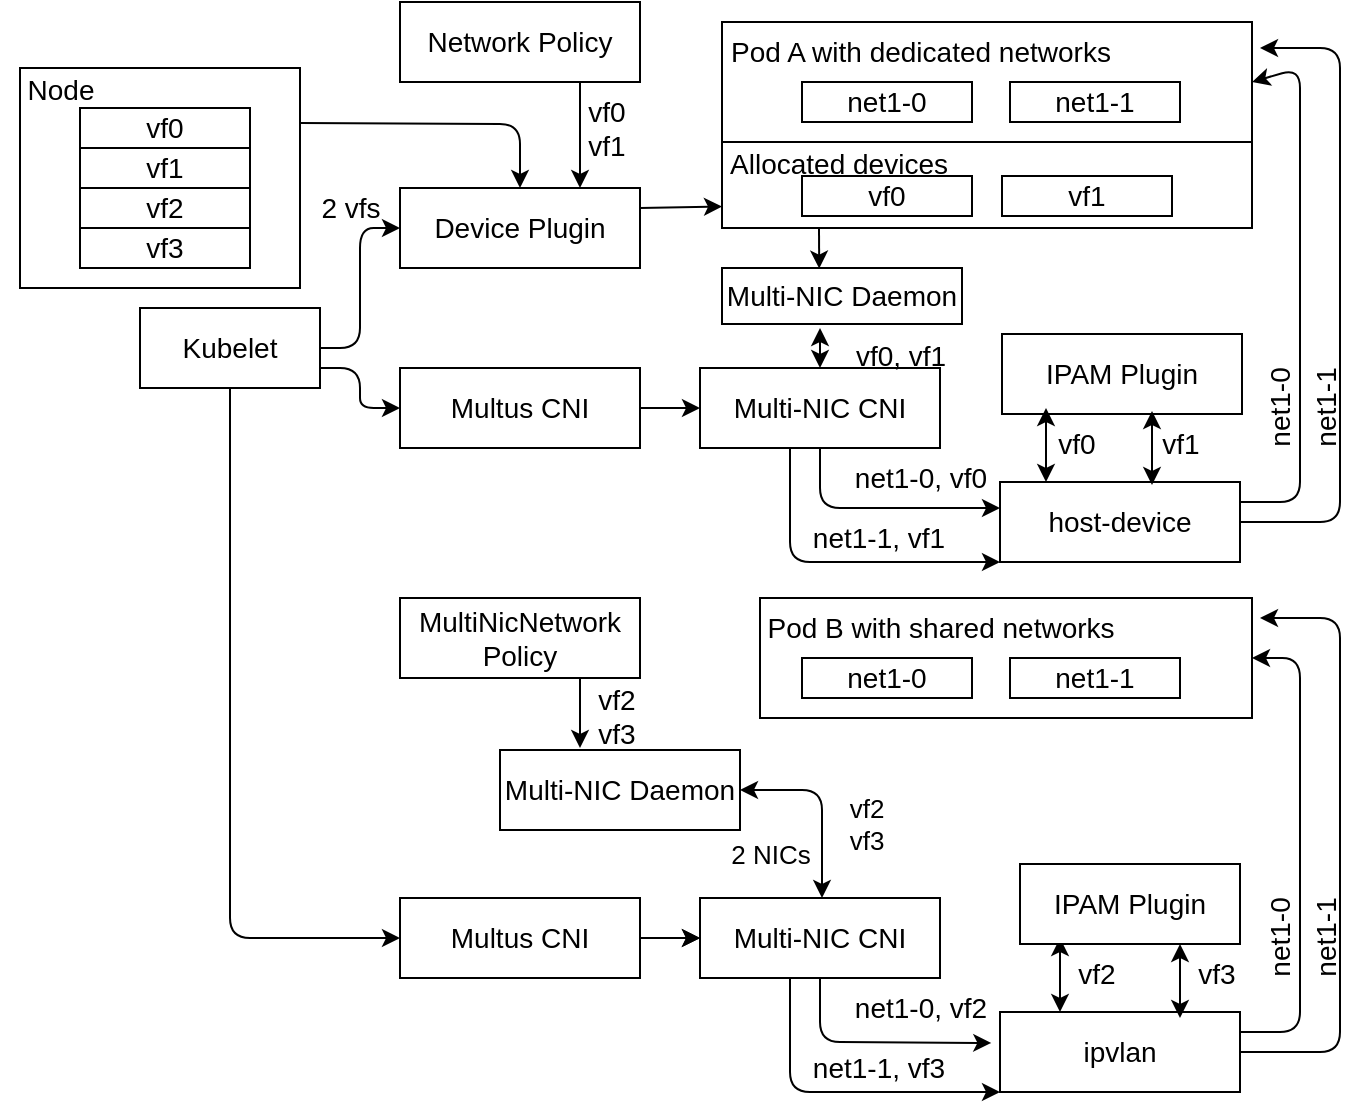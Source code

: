 <mxfile>
    <diagram id="R_PuKiIMnyWnv1Evqzq0" name="Page-1">
        <mxGraphModel dx="798" dy="878" grid="1" gridSize="10" guides="1" tooltips="1" connect="1" arrows="1" fold="1" page="1" pageScale="1" pageWidth="850" pageHeight="1100" math="0" shadow="0">
            <root>
                <mxCell id="0"/>
                <mxCell id="1" parent="0"/>
                <mxCell id="35" style="edgeStyle=none;html=1;entryX=0.5;entryY=0;entryDx=0;entryDy=0;fontSize=14;startArrow=classic;startFill=1;" parent="1" edge="1" target="3">
                    <mxGeometry relative="1" as="geometry">
                        <mxPoint x="480" y="290" as="sourcePoint"/>
                        <mxPoint x="481.0" y="310" as="targetPoint"/>
                    </mxGeometry>
                </mxCell>
                <mxCell id="74" style="edgeStyle=none;html=1;exitX=0.183;exitY=0.974;exitDx=0;exitDy=0;entryX=0.405;entryY=0.011;entryDx=0;entryDy=0;entryPerimeter=0;exitPerimeter=0;" parent="1" edge="1" target="71" source="25">
                    <mxGeometry relative="1" as="geometry">
                        <mxPoint x="482.25" y="240" as="sourcePoint"/>
                        <mxPoint x="479.788" y="253" as="targetPoint"/>
                    </mxGeometry>
                </mxCell>
                <mxCell id="25" value="" style="rounded=0;whiteSpace=wrap;html=1;fontSize=14;" parent="1" vertex="1">
                    <mxGeometry x="431" y="197" width="265" height="43" as="geometry"/>
                </mxCell>
                <mxCell id="75" style="edgeStyle=none;html=1;exitX=1;exitY=0.25;exitDx=0;exitDy=0;entryX=0;entryY=0.75;entryDx=0;entryDy=0;" parent="1" source="2" target="25" edge="1">
                    <mxGeometry relative="1" as="geometry"/>
                </mxCell>
                <mxCell id="2" value="Device Plugin" style="rounded=0;whiteSpace=wrap;html=1;fontSize=14;" parent="1" vertex="1">
                    <mxGeometry x="270" y="220" width="120" height="40" as="geometry"/>
                </mxCell>
                <mxCell id="3" value="Multi-NIC CNI" style="rounded=0;whiteSpace=wrap;html=1;fontSize=14;" parent="1" vertex="1">
                    <mxGeometry x="420" y="310" width="120" height="40" as="geometry"/>
                </mxCell>
                <mxCell id="4" value="IPAM Plugin" style="rounded=0;whiteSpace=wrap;html=1;fontSize=14;" parent="1" vertex="1">
                    <mxGeometry x="571" y="293" width="120" height="40" as="geometry"/>
                </mxCell>
                <mxCell id="15" style="edgeStyle=none;html=1;exitX=1;exitY=0.5;exitDx=0;exitDy=0;entryX=0;entryY=0.5;entryDx=0;entryDy=0;fontSize=14;" parent="1" source="9" target="3" edge="1">
                    <mxGeometry relative="1" as="geometry"/>
                </mxCell>
                <mxCell id="9" value="Multus CNI" style="rounded=0;whiteSpace=wrap;html=1;fontSize=14;" parent="1" vertex="1">
                    <mxGeometry x="270" y="310" width="120" height="40" as="geometry"/>
                </mxCell>
                <mxCell id="12" style="edgeStyle=none;html=1;exitX=1;exitY=0.5;exitDx=0;exitDy=0;entryX=0;entryY=0.5;entryDx=0;entryDy=0;fontSize=14;" parent="1" source="11" target="2" edge="1">
                    <mxGeometry relative="1" as="geometry">
                        <Array as="points">
                            <mxPoint x="250" y="300"/>
                            <mxPoint x="250" y="240"/>
                        </Array>
                    </mxGeometry>
                </mxCell>
                <mxCell id="107" style="edgeStyle=none;html=1;exitX=0.5;exitY=1;exitDx=0;exitDy=0;entryX=0;entryY=0.5;entryDx=0;entryDy=0;" edge="1" parent="1" source="11" target="87">
                    <mxGeometry relative="1" as="geometry">
                        <Array as="points">
                            <mxPoint x="185" y="595"/>
                        </Array>
                    </mxGeometry>
                </mxCell>
                <mxCell id="11" value="Kubelet" style="rounded=0;whiteSpace=wrap;html=1;fontSize=14;" parent="1" vertex="1">
                    <mxGeometry x="140" y="280" width="90" height="40" as="geometry"/>
                </mxCell>
                <mxCell id="13" style="edgeStyle=none;html=1;exitX=1;exitY=0.75;exitDx=0;exitDy=0;entryX=0;entryY=0.5;entryDx=0;entryDy=0;fontSize=14;" parent="1" source="11" target="9" edge="1">
                    <mxGeometry relative="1" as="geometry">
                        <mxPoint x="240" y="310" as="sourcePoint"/>
                        <mxPoint x="300.0" y="250" as="targetPoint"/>
                        <Array as="points">
                            <mxPoint x="250" y="310"/>
                            <mxPoint x="250" y="330"/>
                            <mxPoint x="270" y="330"/>
                        </Array>
                    </mxGeometry>
                </mxCell>
                <mxCell id="17" value="" style="rounded=0;whiteSpace=wrap;html=1;fontSize=14;" parent="1" vertex="1">
                    <mxGeometry x="431" y="137" width="265" height="60" as="geometry"/>
                </mxCell>
                <mxCell id="19" value="Pod A with dedicated networks" style="text;html=1;align=center;verticalAlign=middle;resizable=0;points=[];autosize=1;strokeColor=none;fillColor=none;fontSize=14;" parent="1" vertex="1">
                    <mxGeometry x="425" y="137" width="210" height="30" as="geometry"/>
                </mxCell>
                <mxCell id="20" value="vf0" style="rounded=0;whiteSpace=wrap;html=1;fontSize=14;" parent="1" vertex="1">
                    <mxGeometry x="471" y="214" width="85" height="20" as="geometry"/>
                </mxCell>
                <mxCell id="21" value="vf1" style="rounded=0;whiteSpace=wrap;html=1;fontSize=14;" parent="1" vertex="1">
                    <mxGeometry x="571" y="214" width="85" height="20" as="geometry"/>
                </mxCell>
                <mxCell id="24" value="Allocated devices" style="text;html=1;align=center;verticalAlign=middle;resizable=0;points=[];autosize=1;strokeColor=none;fillColor=none;fontSize=14;" parent="1" vertex="1">
                    <mxGeometry x="424" y="193" width="130" height="30" as="geometry"/>
                </mxCell>
                <mxCell id="60" style="edgeStyle=none;html=1;exitX=1;exitY=0.25;exitDx=0;exitDy=0;entryX=0.5;entryY=0;entryDx=0;entryDy=0;" parent="1" source="26" target="2" edge="1">
                    <mxGeometry relative="1" as="geometry">
                        <Array as="points">
                            <mxPoint x="330" y="188"/>
                        </Array>
                    </mxGeometry>
                </mxCell>
                <mxCell id="26" value="" style="rounded=0;whiteSpace=wrap;html=1;fontSize=14;" parent="1" vertex="1">
                    <mxGeometry x="80" y="160" width="140" height="110" as="geometry"/>
                </mxCell>
                <mxCell id="27" value="Node" style="text;html=1;align=center;verticalAlign=middle;resizable=0;points=[];autosize=1;strokeColor=none;fillColor=none;fontSize=14;" parent="1" vertex="1">
                    <mxGeometry x="70" y="156" width="60" height="30" as="geometry"/>
                </mxCell>
                <mxCell id="28" value="vf0" style="rounded=0;whiteSpace=wrap;html=1;fontSize=14;" parent="1" vertex="1">
                    <mxGeometry x="110" y="180" width="85" height="20" as="geometry"/>
                </mxCell>
                <mxCell id="29" value="vf1" style="rounded=0;whiteSpace=wrap;html=1;fontSize=14;" parent="1" vertex="1">
                    <mxGeometry x="110" y="200" width="85" height="20" as="geometry"/>
                </mxCell>
                <mxCell id="30" value="vf2" style="rounded=0;whiteSpace=wrap;html=1;fontSize=14;" parent="1" vertex="1">
                    <mxGeometry x="110" y="220" width="85" height="20" as="geometry"/>
                </mxCell>
                <mxCell id="31" value="vf3" style="rounded=0;whiteSpace=wrap;html=1;fontSize=14;" parent="1" vertex="1">
                    <mxGeometry x="110" y="240" width="85" height="20" as="geometry"/>
                </mxCell>
                <mxCell id="34" value="2 vfs" style="text;html=1;align=center;verticalAlign=middle;resizable=0;points=[];autosize=1;strokeColor=none;fillColor=none;fontSize=14;" parent="1" vertex="1">
                    <mxGeometry x="220" y="215" width="50" height="30" as="geometry"/>
                </mxCell>
                <mxCell id="41" value="net1-0" style="rounded=0;whiteSpace=wrap;html=1;fontSize=14;" parent="1" vertex="1">
                    <mxGeometry x="471" y="167" width="85" height="20" as="geometry"/>
                </mxCell>
                <mxCell id="42" value="net1-1" style="rounded=0;whiteSpace=wrap;html=1;fontSize=14;" parent="1" vertex="1">
                    <mxGeometry x="575" y="167" width="85" height="20" as="geometry"/>
                </mxCell>
                <mxCell id="43" value="net1-0" style="text;html=1;align=center;verticalAlign=middle;resizable=0;points=[];autosize=1;strokeColor=none;fillColor=none;fontSize=14;rotation=270;" parent="1" vertex="1">
                    <mxGeometry x="680" y="315" width="60" height="30" as="geometry"/>
                </mxCell>
                <mxCell id="48" value="vf0, vf1" style="text;html=1;align=center;verticalAlign=middle;resizable=0;points=[];autosize=1;strokeColor=none;fillColor=none;fontSize=14;" parent="1" vertex="1">
                    <mxGeometry x="485" y="289" width="70" height="30" as="geometry"/>
                </mxCell>
                <mxCell id="53" style="edgeStyle=none;html=1;exitX=1;exitY=0.25;exitDx=0;exitDy=0;entryX=1;entryY=0.5;entryDx=0;entryDy=0;" parent="1" source="49" target="17" edge="1">
                    <mxGeometry relative="1" as="geometry">
                        <Array as="points">
                            <mxPoint x="720" y="377"/>
                            <mxPoint x="720" y="160"/>
                        </Array>
                    </mxGeometry>
                </mxCell>
                <mxCell id="49" value="host-device" style="rounded=0;whiteSpace=wrap;html=1;fontSize=14;" parent="1" vertex="1">
                    <mxGeometry x="570" y="367" width="120" height="40" as="geometry"/>
                </mxCell>
                <mxCell id="54" style="edgeStyle=none;html=1;exitX=1;exitY=0.5;exitDx=0;exitDy=0;" parent="1" source="49" edge="1">
                    <mxGeometry relative="1" as="geometry">
                        <mxPoint x="700" y="387" as="sourcePoint"/>
                        <mxPoint x="700" y="150" as="targetPoint"/>
                        <Array as="points">
                            <mxPoint x="740" y="387"/>
                            <mxPoint x="740" y="150"/>
                        </Array>
                    </mxGeometry>
                </mxCell>
                <mxCell id="55" value="net1-1" style="text;html=1;align=center;verticalAlign=middle;resizable=0;points=[];autosize=1;strokeColor=none;fillColor=none;fontSize=14;rotation=270;" parent="1" vertex="1">
                    <mxGeometry x="703" y="315" width="60" height="30" as="geometry"/>
                </mxCell>
                <mxCell id="61" style="edgeStyle=none;html=1;" parent="1" edge="1">
                    <mxGeometry relative="1" as="geometry">
                        <Array as="points">
                            <mxPoint x="480" y="380"/>
                        </Array>
                        <mxPoint x="570" y="380" as="targetPoint"/>
                        <mxPoint x="480" y="350" as="sourcePoint"/>
                    </mxGeometry>
                </mxCell>
                <mxCell id="63" style="edgeStyle=none;html=1;exitX=0.375;exitY=0.996;exitDx=0;exitDy=0;entryX=0;entryY=1;entryDx=0;entryDy=0;exitPerimeter=0;" parent="1" edge="1">
                    <mxGeometry relative="1" as="geometry">
                        <mxPoint x="465" y="349.84" as="sourcePoint"/>
                        <mxPoint x="570" y="407" as="targetPoint"/>
                        <Array as="points">
                            <mxPoint x="465" y="407"/>
                        </Array>
                    </mxGeometry>
                </mxCell>
                <mxCell id="64" value="net1-0, vf0" style="text;html=1;align=center;verticalAlign=middle;resizable=0;points=[];autosize=1;strokeColor=none;fillColor=none;fontSize=14;" parent="1" vertex="1">
                    <mxGeometry x="485" y="350" width="90" height="30" as="geometry"/>
                </mxCell>
                <mxCell id="65" value="net1-1, vf1" style="text;html=1;align=center;verticalAlign=middle;resizable=0;points=[];autosize=1;strokeColor=none;fillColor=none;fontSize=14;" parent="1" vertex="1">
                    <mxGeometry x="464" y="380" width="90" height="30" as="geometry"/>
                </mxCell>
                <mxCell id="67" style="edgeStyle=none;html=1;startArrow=classic;startFill=1;fontSize=14;entryX=0.25;entryY=0;entryDx=0;entryDy=0;" parent="1" edge="1">
                    <mxGeometry relative="1" as="geometry">
                        <mxPoint x="593" y="330" as="sourcePoint"/>
                        <mxPoint x="593" y="367" as="targetPoint"/>
                    </mxGeometry>
                </mxCell>
                <mxCell id="68" value="vf0" style="text;html=1;align=center;verticalAlign=middle;resizable=0;points=[];autosize=1;strokeColor=none;fillColor=none;fontSize=14;" parent="1" vertex="1">
                    <mxGeometry x="587.5" y="333" width="40" height="30" as="geometry"/>
                </mxCell>
                <mxCell id="69" value="vf1" style="text;html=1;align=center;verticalAlign=middle;resizable=0;points=[];autosize=1;strokeColor=none;fillColor=none;fontSize=14;" parent="1" vertex="1">
                    <mxGeometry x="640" y="333" width="40" height="30" as="geometry"/>
                </mxCell>
                <mxCell id="70" style="edgeStyle=none;html=1;startArrow=classic;startFill=1;fontSize=14;entryX=0.25;entryY=0;entryDx=0;entryDy=0;" parent="1" edge="1">
                    <mxGeometry relative="1" as="geometry">
                        <mxPoint x="646" y="331.5" as="sourcePoint"/>
                        <mxPoint x="646" y="368.5" as="targetPoint"/>
                    </mxGeometry>
                </mxCell>
                <mxCell id="71" value="Multi-NIC Daemon" style="rounded=0;whiteSpace=wrap;html=1;fontSize=14;" parent="1" vertex="1">
                    <mxGeometry x="431" y="260" width="120" height="28" as="geometry"/>
                </mxCell>
                <mxCell id="78" style="edgeStyle=none;html=1;exitX=0.75;exitY=1;exitDx=0;exitDy=0;entryX=0.75;entryY=0;entryDx=0;entryDy=0;" edge="1" parent="1" source="76" target="2">
                    <mxGeometry relative="1" as="geometry"/>
                </mxCell>
                <mxCell id="76" value="Network Policy" style="rounded=0;whiteSpace=wrap;html=1;fontSize=14;" vertex="1" parent="1">
                    <mxGeometry x="270" y="127" width="120" height="40" as="geometry"/>
                </mxCell>
                <mxCell id="79" value="vf0&lt;br&gt;vf1" style="text;html=1;align=center;verticalAlign=middle;resizable=0;points=[];autosize=1;strokeColor=none;fillColor=none;fontSize=14;" vertex="1" parent="1">
                    <mxGeometry x="353" y="165" width="40" height="50" as="geometry"/>
                </mxCell>
                <mxCell id="80" style="edgeStyle=none;html=1;entryX=0.642;entryY=0;entryDx=0;entryDy=0;entryPerimeter=0;fontSize=14;exitX=1;exitY=0.5;exitDx=0;exitDy=0;startArrow=classic;startFill=1;" edge="1" parent="1" source="103">
                    <mxGeometry relative="1" as="geometry">
                        <mxPoint x="481" y="535" as="sourcePoint"/>
                        <mxPoint x="481" y="575" as="targetPoint"/>
                        <Array as="points">
                            <mxPoint x="481" y="521"/>
                        </Array>
                    </mxGeometry>
                </mxCell>
                <mxCell id="81" style="edgeStyle=none;html=1;startArrow=classic;startFill=1;fontSize=14;entryX=0.25;entryY=0;entryDx=0;entryDy=0;" edge="1" parent="1" target="97">
                    <mxGeometry relative="1" as="geometry">
                        <mxPoint x="600" y="595" as="sourcePoint"/>
                        <mxPoint x="575" y="587" as="targetPoint"/>
                    </mxGeometry>
                </mxCell>
                <mxCell id="82" style="edgeStyle=none;html=1;exitX=0.5;exitY=1;exitDx=0;exitDy=0;entryX=0.896;entryY=1.083;entryDx=0;entryDy=0;entryPerimeter=0;" edge="1" parent="1" source="83" target="101">
                    <mxGeometry relative="1" as="geometry">
                        <Array as="points">
                            <mxPoint x="480" y="647"/>
                        </Array>
                        <mxPoint x="570" y="652" as="targetPoint"/>
                    </mxGeometry>
                </mxCell>
                <mxCell id="83" value="Multi-NIC CNI" style="rounded=0;whiteSpace=wrap;html=1;fontSize=14;" vertex="1" parent="1">
                    <mxGeometry x="420" y="575" width="120" height="40" as="geometry"/>
                </mxCell>
                <mxCell id="84" value="IPAM Plugin" style="rounded=0;whiteSpace=wrap;html=1;fontSize=14;" vertex="1" parent="1">
                    <mxGeometry x="580" y="558" width="110" height="40" as="geometry"/>
                </mxCell>
                <mxCell id="85" style="edgeStyle=none;html=1;exitX=1;exitY=0.5;exitDx=0;exitDy=0;entryX=0;entryY=0.5;entryDx=0;entryDy=0;fontSize=14;" edge="1" parent="1" source="87" target="83">
                    <mxGeometry relative="1" as="geometry"/>
                </mxCell>
                <mxCell id="86" value="" style="edgeStyle=none;html=1;" edge="1" parent="1" source="87" target="83">
                    <mxGeometry relative="1" as="geometry"/>
                </mxCell>
                <mxCell id="87" value="Multus CNI" style="rounded=0;whiteSpace=wrap;html=1;fontSize=14;" vertex="1" parent="1">
                    <mxGeometry x="270" y="575" width="120" height="40" as="geometry"/>
                </mxCell>
                <mxCell id="88" value="" style="rounded=0;whiteSpace=wrap;html=1;fontSize=14;" vertex="1" parent="1">
                    <mxGeometry x="450" y="425" width="246" height="60" as="geometry"/>
                </mxCell>
                <mxCell id="89" value="Pod B with shared networks" style="text;html=1;align=center;verticalAlign=middle;resizable=0;points=[];autosize=1;strokeColor=none;fillColor=none;fontSize=14;" vertex="1" parent="1">
                    <mxGeometry x="440" y="425" width="200" height="30" as="geometry"/>
                </mxCell>
                <mxCell id="91" value="vf2" style="text;html=1;align=center;verticalAlign=middle;resizable=0;points=[];autosize=1;strokeColor=none;fillColor=none;fontSize=14;" vertex="1" parent="1">
                    <mxGeometry x="597.5" y="598" width="40" height="30" as="geometry"/>
                </mxCell>
                <mxCell id="92" value="vf3" style="text;html=1;align=center;verticalAlign=middle;resizable=0;points=[];autosize=1;strokeColor=none;fillColor=none;fontSize=14;" vertex="1" parent="1">
                    <mxGeometry x="658" y="598" width="40" height="30" as="geometry"/>
                </mxCell>
                <mxCell id="93" value="net1-0" style="rounded=0;whiteSpace=wrap;html=1;fontSize=14;" vertex="1" parent="1">
                    <mxGeometry x="471" y="455" width="85" height="20" as="geometry"/>
                </mxCell>
                <mxCell id="94" value="net1-1" style="rounded=0;whiteSpace=wrap;html=1;fontSize=14;" vertex="1" parent="1">
                    <mxGeometry x="575" y="455" width="85" height="20" as="geometry"/>
                </mxCell>
                <mxCell id="95" value="net1-0" style="text;html=1;align=center;verticalAlign=middle;resizable=0;points=[];autosize=1;strokeColor=none;fillColor=none;fontSize=14;rotation=270;" vertex="1" parent="1">
                    <mxGeometry x="680" y="580" width="60" height="30" as="geometry"/>
                </mxCell>
                <mxCell id="96" style="edgeStyle=none;html=1;exitX=1;exitY=0.25;exitDx=0;exitDy=0;entryX=1;entryY=0.5;entryDx=0;entryDy=0;" edge="1" parent="1" source="97" target="88">
                    <mxGeometry relative="1" as="geometry">
                        <Array as="points">
                            <mxPoint x="720" y="642"/>
                            <mxPoint x="720" y="455"/>
                        </Array>
                    </mxGeometry>
                </mxCell>
                <mxCell id="97" value="ipvlan" style="rounded=0;whiteSpace=wrap;html=1;fontSize=14;" vertex="1" parent="1">
                    <mxGeometry x="570" y="632" width="120" height="40" as="geometry"/>
                </mxCell>
                <mxCell id="98" style="edgeStyle=none;html=1;exitX=1;exitY=0.5;exitDx=0;exitDy=0;" edge="1" parent="1" source="97">
                    <mxGeometry relative="1" as="geometry">
                        <mxPoint x="700" y="652" as="sourcePoint"/>
                        <mxPoint x="700" y="435" as="targetPoint"/>
                        <Array as="points">
                            <mxPoint x="740" y="652"/>
                            <mxPoint x="740" y="435"/>
                        </Array>
                    </mxGeometry>
                </mxCell>
                <mxCell id="99" value="net1-1" style="text;html=1;align=center;verticalAlign=middle;resizable=0;points=[];autosize=1;strokeColor=none;fillColor=none;fontSize=14;rotation=270;" vertex="1" parent="1">
                    <mxGeometry x="703" y="580" width="60" height="30" as="geometry"/>
                </mxCell>
                <mxCell id="100" style="edgeStyle=none;html=1;exitX=0.375;exitY=0.996;exitDx=0;exitDy=0;entryX=0;entryY=1;entryDx=0;entryDy=0;exitPerimeter=0;" edge="1" parent="1" source="83" target="97">
                    <mxGeometry relative="1" as="geometry">
                        <mxPoint x="520" y="625" as="sourcePoint"/>
                        <mxPoint x="580" y="662" as="targetPoint"/>
                        <Array as="points">
                            <mxPoint x="465" y="672"/>
                        </Array>
                    </mxGeometry>
                </mxCell>
                <mxCell id="101" value="net1-0, vf2" style="text;html=1;align=center;verticalAlign=middle;resizable=0;points=[];autosize=1;strokeColor=none;fillColor=none;fontSize=14;" vertex="1" parent="1">
                    <mxGeometry x="485" y="615" width="90" height="30" as="geometry"/>
                </mxCell>
                <mxCell id="102" value="net1-1, vf3" style="text;html=1;align=center;verticalAlign=middle;resizable=0;points=[];autosize=1;strokeColor=none;fillColor=none;fontSize=14;" vertex="1" parent="1">
                    <mxGeometry x="464" y="645" width="90" height="30" as="geometry"/>
                </mxCell>
                <mxCell id="103" value="Multi-NIC Daemon" style="rounded=0;whiteSpace=wrap;html=1;fontSize=14;" vertex="1" parent="1">
                    <mxGeometry x="320" y="501" width="120" height="40" as="geometry"/>
                </mxCell>
                <mxCell id="104" value="2 NICs" style="text;html=1;align=center;verticalAlign=middle;resizable=0;points=[];autosize=1;strokeColor=none;fillColor=none;fontSize=13;" vertex="1" parent="1">
                    <mxGeometry x="425" y="538" width="60" height="30" as="geometry"/>
                </mxCell>
                <mxCell id="105" value="vf2&lt;br&gt;vf3" style="text;html=1;align=center;verticalAlign=middle;resizable=0;points=[];autosize=1;strokeColor=none;fillColor=none;fontSize=13;" vertex="1" parent="1">
                    <mxGeometry x="483" y="518" width="40" height="40" as="geometry"/>
                </mxCell>
                <mxCell id="106" style="edgeStyle=none;html=1;startArrow=classic;startFill=1;fontSize=14;entryX=0.25;entryY=0;entryDx=0;entryDy=0;" edge="1" parent="1">
                    <mxGeometry relative="1" as="geometry">
                        <mxPoint x="660" y="598" as="sourcePoint"/>
                        <mxPoint x="660" y="635" as="targetPoint"/>
                    </mxGeometry>
                </mxCell>
                <mxCell id="109" style="edgeStyle=none;html=1;exitX=0.75;exitY=1;exitDx=0;exitDy=0;" edge="1" parent="1" source="108">
                    <mxGeometry relative="1" as="geometry">
                        <mxPoint x="360" y="500" as="targetPoint"/>
                    </mxGeometry>
                </mxCell>
                <mxCell id="108" value="MultiNicNetwork Policy" style="rounded=0;whiteSpace=wrap;html=1;fontSize=14;" vertex="1" parent="1">
                    <mxGeometry x="270" y="425" width="120" height="40" as="geometry"/>
                </mxCell>
                <mxCell id="110" value="vf2&lt;br&gt;vf3" style="text;html=1;align=center;verticalAlign=middle;resizable=0;points=[];autosize=1;strokeColor=none;fillColor=none;fontSize=14;" vertex="1" parent="1">
                    <mxGeometry x="358" y="459" width="40" height="50" as="geometry"/>
                </mxCell>
            </root>
        </mxGraphModel>
    </diagram>
</mxfile>